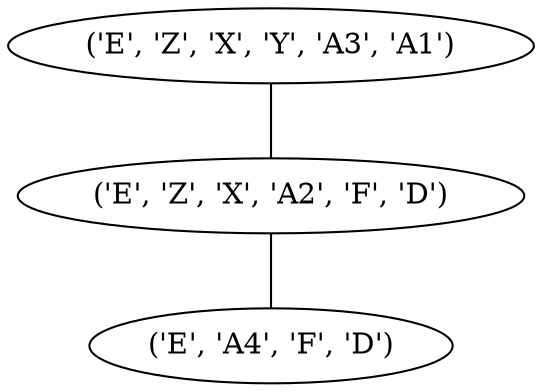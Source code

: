 strict graph "" {
	"('E', 'Z', 'X', 'Y', 'A3', 'A1')" -- "('E', 'Z', 'X', 'A2', 'F', 'D')";
	"('E', 'Z', 'X', 'A2', 'F', 'D')" -- "('E', 'A4', 'F', 'D')";
}
